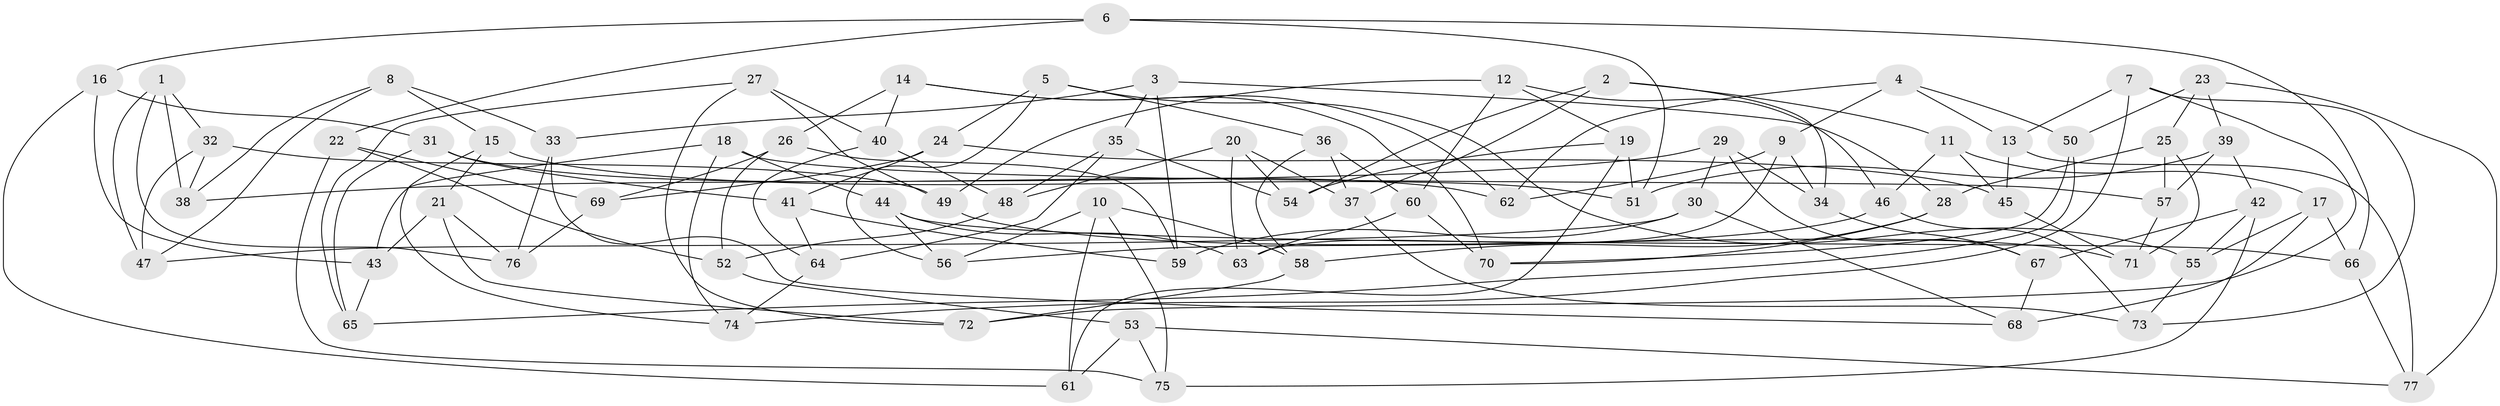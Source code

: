 // coarse degree distribution, {4: 0.28888888888888886, 6: 0.5777777777777777, 5: 0.13333333333333333}
// Generated by graph-tools (version 1.1) at 2025/52/02/27/25 19:52:28]
// undirected, 77 vertices, 154 edges
graph export_dot {
graph [start="1"]
  node [color=gray90,style=filled];
  1;
  2;
  3;
  4;
  5;
  6;
  7;
  8;
  9;
  10;
  11;
  12;
  13;
  14;
  15;
  16;
  17;
  18;
  19;
  20;
  21;
  22;
  23;
  24;
  25;
  26;
  27;
  28;
  29;
  30;
  31;
  32;
  33;
  34;
  35;
  36;
  37;
  38;
  39;
  40;
  41;
  42;
  43;
  44;
  45;
  46;
  47;
  48;
  49;
  50;
  51;
  52;
  53;
  54;
  55;
  56;
  57;
  58;
  59;
  60;
  61;
  62;
  63;
  64;
  65;
  66;
  67;
  68;
  69;
  70;
  71;
  72;
  73;
  74;
  75;
  76;
  77;
  1 -- 32;
  1 -- 47;
  1 -- 76;
  1 -- 38;
  2 -- 34;
  2 -- 54;
  2 -- 11;
  2 -- 37;
  3 -- 28;
  3 -- 59;
  3 -- 35;
  3 -- 33;
  4 -- 9;
  4 -- 13;
  4 -- 62;
  4 -- 50;
  5 -- 36;
  5 -- 24;
  5 -- 56;
  5 -- 55;
  6 -- 22;
  6 -- 51;
  6 -- 16;
  6 -- 66;
  7 -- 74;
  7 -- 73;
  7 -- 13;
  7 -- 72;
  8 -- 33;
  8 -- 47;
  8 -- 38;
  8 -- 15;
  9 -- 62;
  9 -- 34;
  9 -- 63;
  10 -- 56;
  10 -- 58;
  10 -- 75;
  10 -- 61;
  11 -- 46;
  11 -- 17;
  11 -- 45;
  12 -- 19;
  12 -- 46;
  12 -- 60;
  12 -- 49;
  13 -- 77;
  13 -- 45;
  14 -- 62;
  14 -- 26;
  14 -- 40;
  14 -- 70;
  15 -- 51;
  15 -- 21;
  15 -- 74;
  16 -- 43;
  16 -- 31;
  16 -- 61;
  17 -- 66;
  17 -- 68;
  17 -- 55;
  18 -- 57;
  18 -- 74;
  18 -- 44;
  18 -- 43;
  19 -- 54;
  19 -- 61;
  19 -- 51;
  20 -- 63;
  20 -- 54;
  20 -- 37;
  20 -- 48;
  21 -- 43;
  21 -- 72;
  21 -- 76;
  22 -- 75;
  22 -- 52;
  22 -- 69;
  23 -- 25;
  23 -- 39;
  23 -- 77;
  23 -- 50;
  24 -- 69;
  24 -- 41;
  24 -- 45;
  25 -- 57;
  25 -- 71;
  25 -- 28;
  26 -- 59;
  26 -- 69;
  26 -- 52;
  27 -- 49;
  27 -- 65;
  27 -- 40;
  27 -- 72;
  28 -- 58;
  28 -- 70;
  29 -- 34;
  29 -- 38;
  29 -- 67;
  29 -- 30;
  30 -- 59;
  30 -- 68;
  30 -- 47;
  31 -- 65;
  31 -- 62;
  31 -- 41;
  32 -- 47;
  32 -- 49;
  32 -- 38;
  33 -- 76;
  33 -- 68;
  34 -- 67;
  35 -- 54;
  35 -- 64;
  35 -- 48;
  36 -- 37;
  36 -- 58;
  36 -- 60;
  37 -- 73;
  39 -- 57;
  39 -- 42;
  39 -- 51;
  40 -- 64;
  40 -- 48;
  41 -- 59;
  41 -- 64;
  42 -- 55;
  42 -- 67;
  42 -- 75;
  43 -- 65;
  44 -- 56;
  44 -- 63;
  44 -- 66;
  45 -- 71;
  46 -- 73;
  46 -- 56;
  48 -- 52;
  49 -- 71;
  50 -- 65;
  50 -- 70;
  52 -- 53;
  53 -- 75;
  53 -- 61;
  53 -- 77;
  55 -- 73;
  57 -- 71;
  58 -- 72;
  60 -- 70;
  60 -- 63;
  64 -- 74;
  66 -- 77;
  67 -- 68;
  69 -- 76;
}
